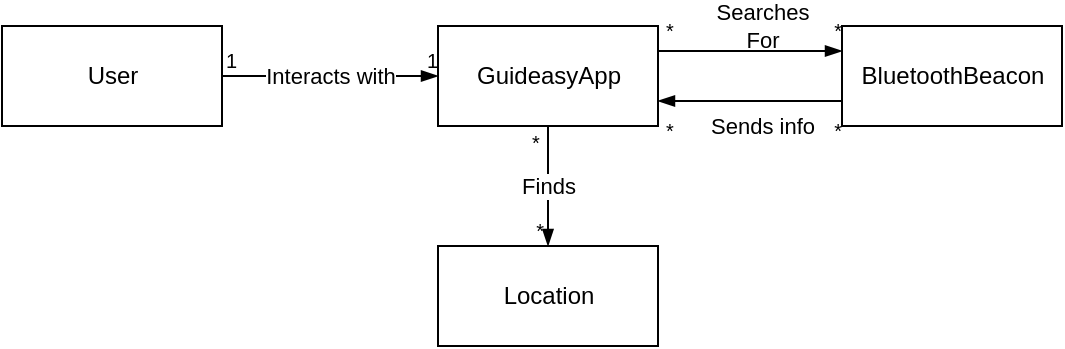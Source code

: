 <mxfile version="12.1.7" type="device" pages="1"><diagram id="l16nxRxeGq8Gr6UHu3G0" name="Page-1"><mxGraphModel dx="1038" dy="585" grid="1" gridSize="10" guides="1" tooltips="1" connect="1" arrows="1" fold="1" page="1" pageScale="1" pageWidth="827" pageHeight="1169" math="0" shadow="0"><root><mxCell id="0"/><mxCell id="1" parent="0"/><mxCell id="J1OyTk56oG0c9vFsoJRu-18" value="BluetoothBeacon" style="html=1;" vertex="1" parent="1"><mxGeometry x="560" y="480" width="110" height="50" as="geometry"/></mxCell><mxCell id="J1OyTk56oG0c9vFsoJRu-19" value="GuideasyApp" style="html=1;" vertex="1" parent="1"><mxGeometry x="358" y="480" width="110" height="50" as="geometry"/></mxCell><mxCell id="J1OyTk56oG0c9vFsoJRu-22" value="User" style="html=1;" vertex="1" parent="1"><mxGeometry x="140" y="480" width="110" height="50" as="geometry"/></mxCell><mxCell id="J1OyTk56oG0c9vFsoJRu-23" value="Location" style="html=1;" vertex="1" parent="1"><mxGeometry x="358" y="590" width="110" height="50" as="geometry"/></mxCell><mxCell id="J1OyTk56oG0c9vFsoJRu-30" value="Sends info" style="endArrow=none;html=1;edgeStyle=orthogonalEdgeStyle;entryX=0;entryY=0.75;entryDx=0;entryDy=0;exitX=1;exitY=0.75;exitDx=0;exitDy=0;startArrow=blockThin;startFill=1;" edge="1" parent="1" source="J1OyTk56oG0c9vFsoJRu-19" target="J1OyTk56oG0c9vFsoJRu-18"><mxGeometry x="0.131" y="-12" relative="1" as="geometry"><mxPoint x="60" y="660" as="sourcePoint"/><mxPoint x="220" y="660" as="targetPoint"/><mxPoint as="offset"/></mxGeometry></mxCell><mxCell id="J1OyTk56oG0c9vFsoJRu-31" value="*" style="resizable=0;html=1;align=left;verticalAlign=bottom;labelBackgroundColor=none;fontSize=10;" connectable="0" vertex="1" parent="J1OyTk56oG0c9vFsoJRu-30"><mxGeometry x="-1" relative="1" as="geometry"><mxPoint x="2" y="22.5" as="offset"/></mxGeometry></mxCell><mxCell id="J1OyTk56oG0c9vFsoJRu-32" value="*" style="resizable=0;html=1;align=right;verticalAlign=bottom;labelBackgroundColor=none;fontSize=10;" connectable="0" vertex="1" parent="J1OyTk56oG0c9vFsoJRu-30"><mxGeometry x="1" relative="1" as="geometry"><mxPoint y="22.5" as="offset"/></mxGeometry></mxCell><mxCell id="J1OyTk56oG0c9vFsoJRu-35" value="Interacts with" style="endArrow=blockThin;html=1;edgeStyle=orthogonalEdgeStyle;entryX=0;entryY=0.5;entryDx=0;entryDy=0;exitX=1;exitY=0.5;exitDx=0;exitDy=0;endFill=1;" edge="1" parent="1" source="J1OyTk56oG0c9vFsoJRu-22" target="J1OyTk56oG0c9vFsoJRu-19"><mxGeometry relative="1" as="geometry"><mxPoint x="60" y="660" as="sourcePoint"/><mxPoint x="220" y="660" as="targetPoint"/></mxGeometry></mxCell><mxCell id="J1OyTk56oG0c9vFsoJRu-36" value="1" style="resizable=0;html=1;align=left;verticalAlign=bottom;labelBackgroundColor=#ffffff;fontSize=10;" connectable="0" vertex="1" parent="J1OyTk56oG0c9vFsoJRu-35"><mxGeometry x="-1" relative="1" as="geometry"/></mxCell><mxCell id="J1OyTk56oG0c9vFsoJRu-37" value="1" style="resizable=0;html=1;align=right;verticalAlign=bottom;labelBackgroundColor=none;fontSize=10;" connectable="0" vertex="1" parent="J1OyTk56oG0c9vFsoJRu-35"><mxGeometry x="1" relative="1" as="geometry"/></mxCell><mxCell id="J1OyTk56oG0c9vFsoJRu-38" value="Searches&lt;br&gt;For" style="endArrow=blockThin;html=1;edgeStyle=orthogonalEdgeStyle;entryX=0;entryY=0.25;entryDx=0;entryDy=0;exitX=1;exitY=0.25;exitDx=0;exitDy=0;startArrow=none;startFill=0;endFill=1;labelBackgroundColor=none;" edge="1" parent="1" source="J1OyTk56oG0c9vFsoJRu-19" target="J1OyTk56oG0c9vFsoJRu-18"><mxGeometry x="0.131" y="12" relative="1" as="geometry"><mxPoint x="478.138" y="527.69" as="sourcePoint"/><mxPoint x="569.862" y="527.69" as="targetPoint"/><mxPoint as="offset"/></mxGeometry></mxCell><mxCell id="J1OyTk56oG0c9vFsoJRu-39" value="*" style="resizable=0;html=1;align=left;verticalAlign=bottom;labelBackgroundColor=none;fontSize=10;" connectable="0" vertex="1" parent="J1OyTk56oG0c9vFsoJRu-38"><mxGeometry x="-1" relative="1" as="geometry"><mxPoint x="2" y="-2" as="offset"/></mxGeometry></mxCell><mxCell id="J1OyTk56oG0c9vFsoJRu-40" value="*" style="resizable=0;html=1;align=right;verticalAlign=bottom;labelBackgroundColor=none;fontSize=10;" connectable="0" vertex="1" parent="J1OyTk56oG0c9vFsoJRu-38"><mxGeometry x="1" relative="1" as="geometry"><mxPoint y="-2" as="offset"/></mxGeometry></mxCell><mxCell id="J1OyTk56oG0c9vFsoJRu-41" value="Finds" style="endArrow=blockThin;html=1;edgeStyle=orthogonalEdgeStyle;entryX=0.5;entryY=0;entryDx=0;entryDy=0;exitX=0.5;exitY=1;exitDx=0;exitDy=0;endFill=1;" edge="1" parent="1" source="J1OyTk56oG0c9vFsoJRu-19" target="J1OyTk56oG0c9vFsoJRu-23"><mxGeometry relative="1" as="geometry"><mxPoint x="252.207" y="569.776" as="sourcePoint"/><mxPoint x="359.793" y="569.776" as="targetPoint"/></mxGeometry></mxCell><mxCell id="J1OyTk56oG0c9vFsoJRu-42" value="*" style="resizable=0;html=1;align=left;verticalAlign=bottom;labelBackgroundColor=#ffffff;fontSize=10;" connectable="0" vertex="1" parent="J1OyTk56oG0c9vFsoJRu-41"><mxGeometry x="-1" relative="1" as="geometry"><mxPoint x="-10" y="16" as="offset"/></mxGeometry></mxCell><mxCell id="J1OyTk56oG0c9vFsoJRu-43" value="*" style="resizable=0;html=1;align=right;verticalAlign=bottom;labelBackgroundColor=none;fontSize=10;" connectable="0" vertex="1" parent="J1OyTk56oG0c9vFsoJRu-41"><mxGeometry x="1" relative="1" as="geometry"><mxPoint x="-2" as="offset"/></mxGeometry></mxCell></root></mxGraphModel></diagram></mxfile>